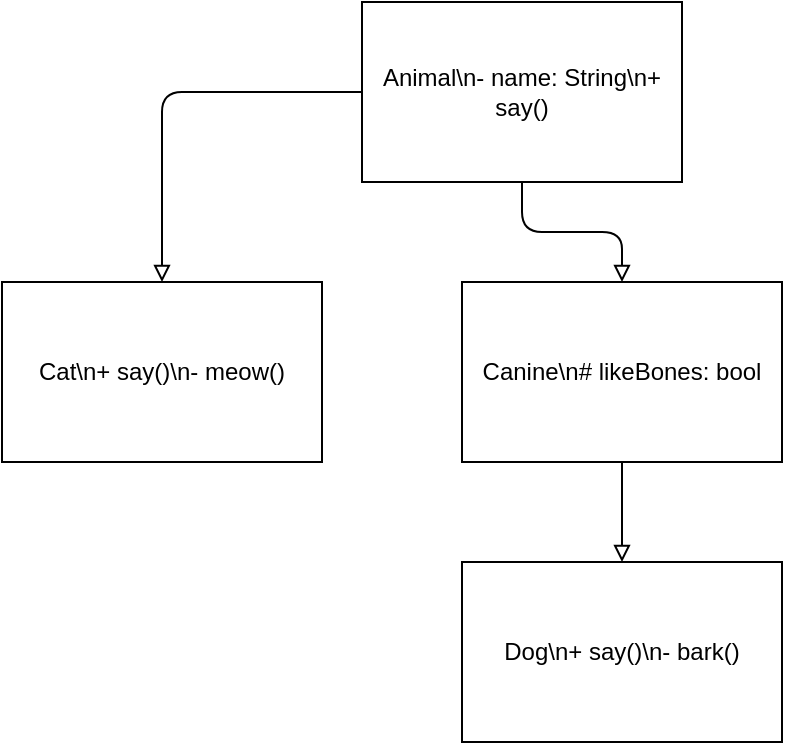 <?xml version="1.0" encoding="UTF-8"?>
<mxfile>
  <diagram id="abcd1234" name="Page-1">
    <mxGraphModel dx="1200" dy="800" grid="1" gridSize="10" guides="1" tooltips="1" connect="1" arrows="1">
      <root>
        <mxCell id="0"/>
        <mxCell id="1" parent="0"/>
        <mxCell id="2" value="Animal\n- name: String\n+ say()" style="rounded=0;whiteSpace=wrap;html=1;shape=rect;" vertex="1" parent="1">
          <mxGeometry x="200" y="20" width="160" height="90" as="geometry"/>
        </mxCell>
        <mxCell id="3" value="Cat\n+ say()\n- meow()" style="rounded=0;whiteSpace=wrap;html=1;shape=rect;" vertex="1" parent="1">
          <mxGeometry x="20" y="160" width="160" height="90" as="geometry"/>
        </mxCell>
        <mxCell id="4" value="Canine\n# likeBones: bool" style="rounded=0;whiteSpace=wrap;html=1;shape=rect;" vertex="1" parent="1">
          <mxGeometry x="250" y="160" width="160" height="90" as="geometry"/>
        </mxCell>
        <mxCell id="5" value="Dog\n+ say()\n- bark()" style="rounded=0;whiteSpace=wrap;html=1;shape=rect;" vertex="1" parent="1">
          <mxGeometry x="250" y="300" width="160" height="90" as="geometry"/>
        </mxCell>
        <!-- Inheritance edges -->
        <mxCell id="6" style="edgeStyle=orthogonalEdgeStyle;html=1;endArrow=block;endFill=0;" edge="1" parent="1" source="2" target="3">
          <mxGeometry relative="1" as="geometry"/>
        </mxCell>
        <mxCell id="7" style="edgeStyle=orthogonalEdgeStyle;html=1;endArrow=block;endFill=0;" edge="1" parent="1" source="2" target="4">
          <mxGeometry relative="1" as="geometry"/>
        </mxCell>
        <mxCell id="8" style="edgeStyle=orthogonalEdgeStyle;html=1;endArrow=block;endFill=0;" edge="1" parent="1" source="4" target="5">
          <mxGeometry relative="1" as="geometry"/>
        </mxCell>
      </root>
    </mxGraphModel>
  </diagram>
</mxfile>
